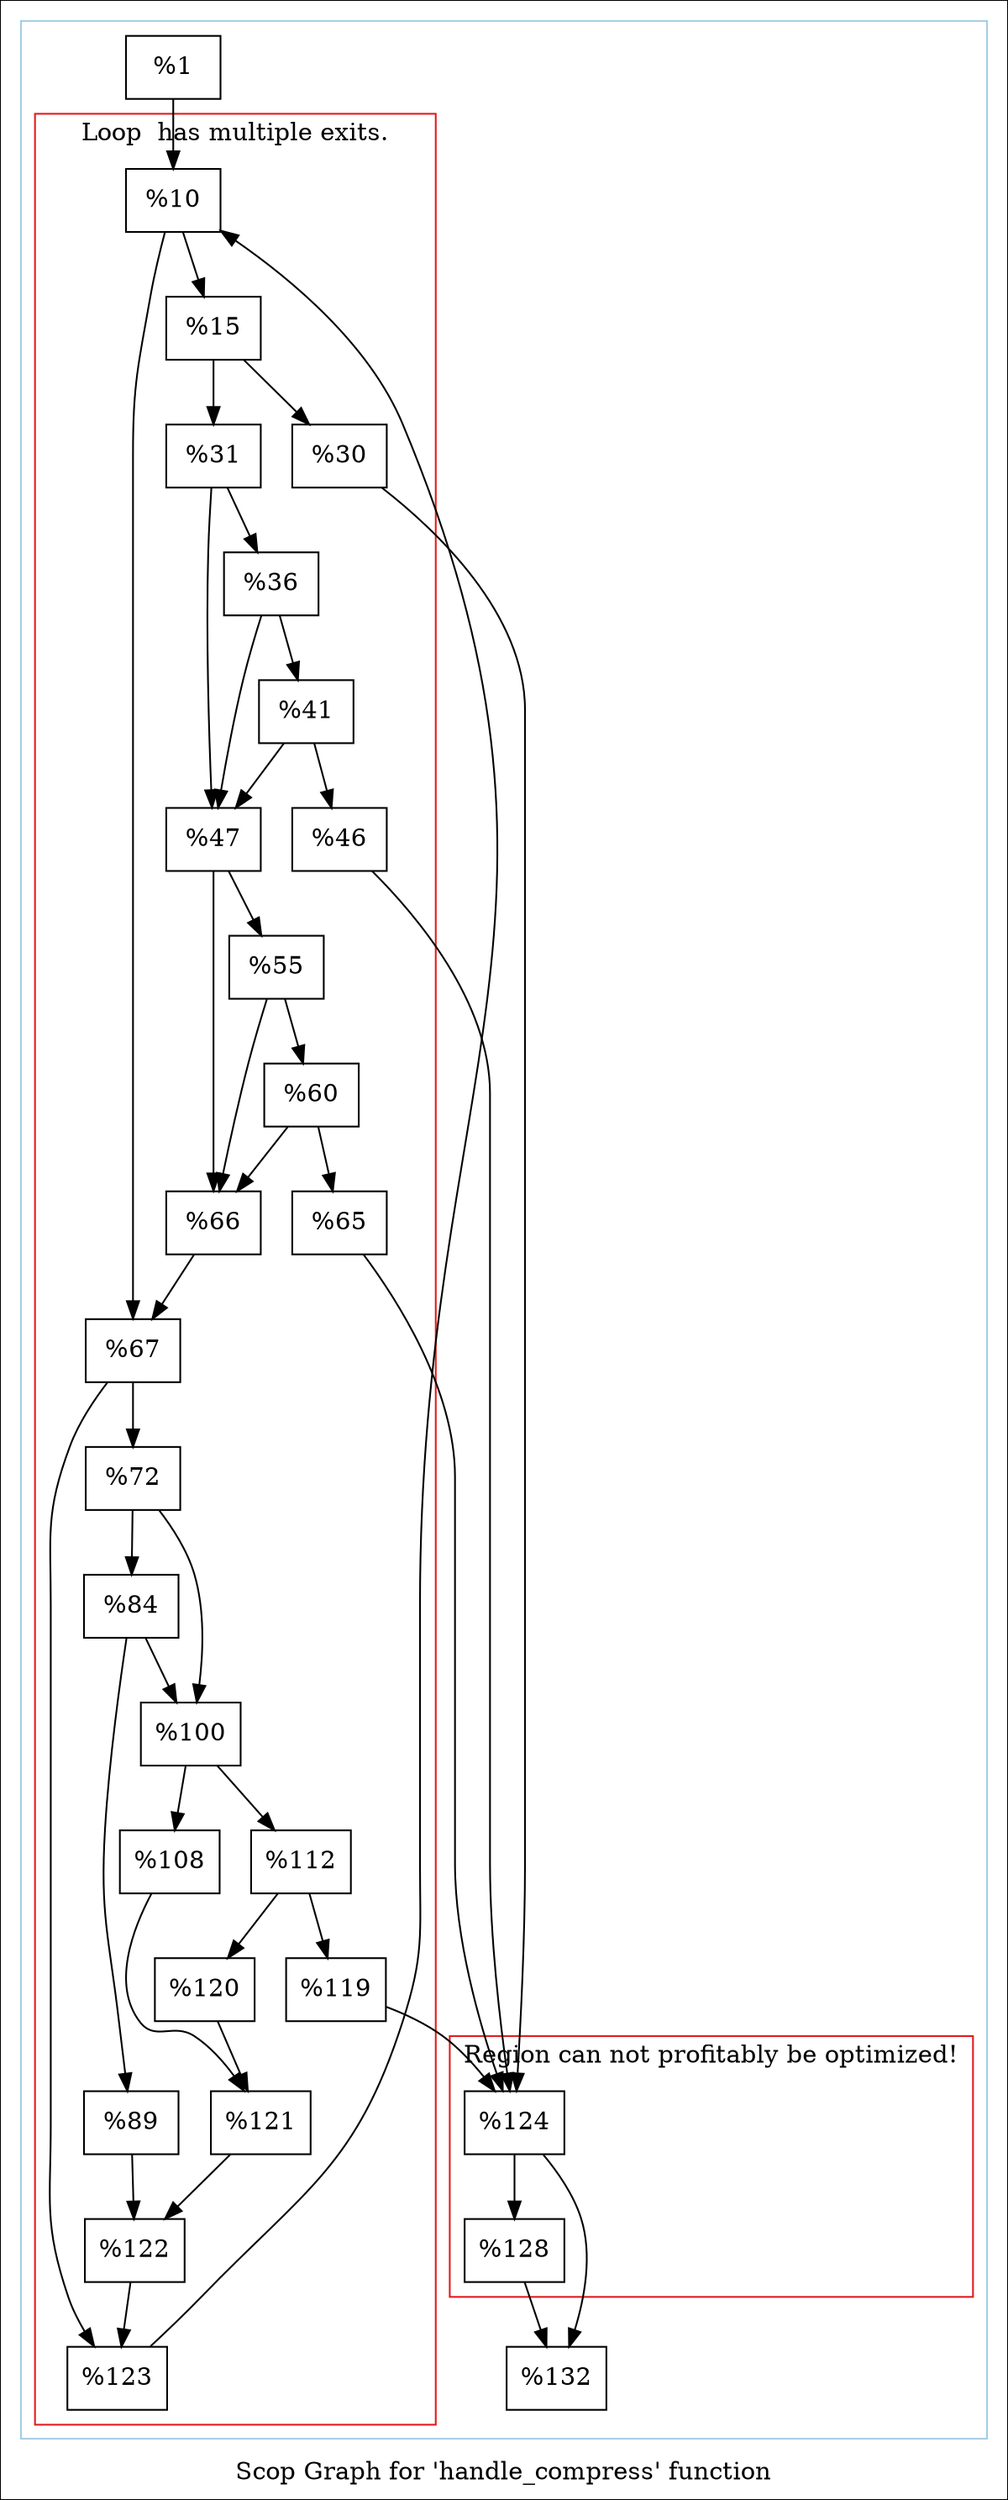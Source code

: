 digraph "Scop Graph for 'handle_compress' function" {
	label="Scop Graph for 'handle_compress' function";

	Node0x1808b30 [shape=record,label="{%1}"];
	Node0x1808b30 -> Node0x1924f50;
	Node0x1924f50 [shape=record,label="{%10}"];
	Node0x1924f50 -> Node0x17df510;
	Node0x1924f50 -> Node0x1818ac0;
	Node0x17df510 [shape=record,label="{%15}"];
	Node0x17df510 -> Node0x1826380;
	Node0x17df510 -> Node0x16bf830;
	Node0x1826380 [shape=record,label="{%30}"];
	Node0x1826380 -> Node0x15fbf10;
	Node0x15fbf10 [shape=record,label="{%124}"];
	Node0x15fbf10 -> Node0x15fd970;
	Node0x15fbf10 -> Node0x18347a0;
	Node0x15fd970 [shape=record,label="{%132}"];
	Node0x18347a0 [shape=record,label="{%128}"];
	Node0x18347a0 -> Node0x15fd970;
	Node0x16bf830 [shape=record,label="{%31}"];
	Node0x16bf830 -> Node0x18f2970;
	Node0x16bf830 -> Node0x17e5b00;
	Node0x18f2970 [shape=record,label="{%36}"];
	Node0x18f2970 -> Node0x18f9710;
	Node0x18f2970 -> Node0x17e5b00;
	Node0x18f9710 [shape=record,label="{%41}"];
	Node0x18f9710 -> Node0x18606d0;
	Node0x18f9710 -> Node0x17e5b00;
	Node0x18606d0 [shape=record,label="{%46}"];
	Node0x18606d0 -> Node0x15fbf10;
	Node0x17e5b00 [shape=record,label="{%47}"];
	Node0x17e5b00 -> Node0x165d1d0;
	Node0x17e5b00 -> Node0x18d5fd0;
	Node0x165d1d0 [shape=record,label="{%55}"];
	Node0x165d1d0 -> Node0x18137e0;
	Node0x165d1d0 -> Node0x18d5fd0;
	Node0x18137e0 [shape=record,label="{%60}"];
	Node0x18137e0 -> Node0x18f2320;
	Node0x18137e0 -> Node0x18d5fd0;
	Node0x18f2320 [shape=record,label="{%65}"];
	Node0x18f2320 -> Node0x15fbf10;
	Node0x18d5fd0 [shape=record,label="{%66}"];
	Node0x18d5fd0 -> Node0x1818ac0;
	Node0x1818ac0 [shape=record,label="{%67}"];
	Node0x1818ac0 -> Node0x1812d30;
	Node0x1818ac0 -> Node0x17b5b70;
	Node0x1812d30 [shape=record,label="{%72}"];
	Node0x1812d30 -> Node0x1603a20;
	Node0x1812d30 -> Node0x1819a90;
	Node0x1603a20 [shape=record,label="{%84}"];
	Node0x1603a20 -> Node0x1600b80;
	Node0x1603a20 -> Node0x1819a90;
	Node0x1600b80 [shape=record,label="{%89}"];
	Node0x1600b80 -> Node0x1808c80;
	Node0x1808c80 [shape=record,label="{%122}"];
	Node0x1808c80 -> Node0x17b5b70;
	Node0x17b5b70 [shape=record,label="{%123}"];
	Node0x17b5b70 -> Node0x1924f50[constraint=false];
	Node0x1819a90 [shape=record,label="{%100}"];
	Node0x1819a90 -> Node0x18f3a10;
	Node0x1819a90 -> Node0x15d7fb0;
	Node0x18f3a10 [shape=record,label="{%108}"];
	Node0x18f3a10 -> Node0x182cec0;
	Node0x182cec0 [shape=record,label="{%121}"];
	Node0x182cec0 -> Node0x1808c80;
	Node0x15d7fb0 [shape=record,label="{%112}"];
	Node0x15d7fb0 -> Node0x183b190;
	Node0x15d7fb0 -> Node0x15adf10;
	Node0x183b190 [shape=record,label="{%119}"];
	Node0x183b190 -> Node0x15fbf10;
	Node0x15adf10 [shape=record,label="{%120}"];
	Node0x15adf10 -> Node0x182cec0;
	colorscheme = "paired12"
        subgraph cluster_0x19681f0 {
          label = "";
          style = solid;
          color = 1
          subgraph cluster_0x1846e90 {
            label = "Loop  has multiple exits.";
            style = solid;
            color = 6
            Node0x1924f50;
            Node0x17df510;
            Node0x1826380;
            Node0x16bf830;
            Node0x18f2970;
            Node0x18f9710;
            Node0x18606d0;
            Node0x17e5b00;
            Node0x165d1d0;
            Node0x18137e0;
            Node0x18f2320;
            Node0x18d5fd0;
            Node0x1818ac0;
            Node0x1812d30;
            Node0x1603a20;
            Node0x1600b80;
            Node0x1808c80;
            Node0x17b5b70;
            Node0x1819a90;
            Node0x18f3a10;
            Node0x182cec0;
            Node0x15d7fb0;
            Node0x183b190;
            Node0x15adf10;
          }
          subgraph cluster_0x18d2190 {
            label = "Region can not profitably be optimized!";
            style = solid;
            color = 6
            Node0x15fbf10;
            Node0x18347a0;
          }
          Node0x1808b30;
          Node0x15fd970;
        }
}
